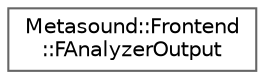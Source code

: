 digraph "Graphical Class Hierarchy"
{
 // INTERACTIVE_SVG=YES
 // LATEX_PDF_SIZE
  bgcolor="transparent";
  edge [fontname=Helvetica,fontsize=10,labelfontname=Helvetica,labelfontsize=10];
  node [fontname=Helvetica,fontsize=10,shape=box,height=0.2,width=0.4];
  rankdir="LR";
  Node0 [id="Node000000",label="Metasound::Frontend\l::FAnalyzerOutput",height=0.2,width=0.4,color="grey40", fillcolor="white", style="filled",URL="$d1/df7/structMetasound_1_1Frontend_1_1FAnalyzerOutput.html",tooltip=" "];
}
